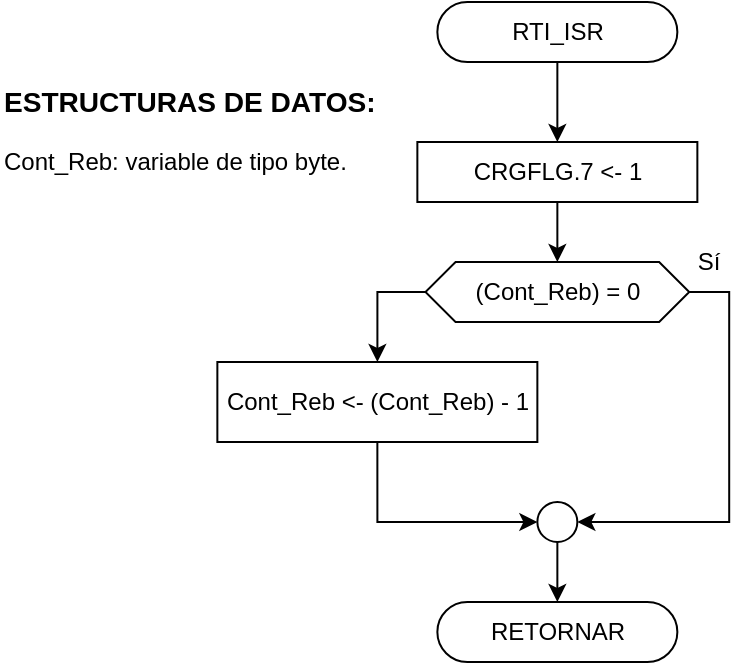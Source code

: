 <mxfile version="13.3.8" type="device"><diagram id="C5RBs43oDa-KdzZeNtuy" name="Page-1"><mxGraphModel dx="509" dy="565" grid="1" gridSize="10" guides="1" tooltips="1" connect="1" arrows="1" fold="1" page="1" pageScale="1" pageWidth="827" pageHeight="1169" math="0" shadow="0"><root><mxCell id="WIyWlLk6GJQsqaUBKTNV-0"/><mxCell id="WIyWlLk6GJQsqaUBKTNV-1" parent="WIyWlLk6GJQsqaUBKTNV-0"/><mxCell id="AvDR-9Zfv_j_PqzCw5Jo-19" style="edgeStyle=orthogonalEdgeStyle;rounded=0;orthogonalLoop=1;jettySize=auto;html=1;exitX=0.5;exitY=1;exitDx=0;exitDy=0;entryX=0.5;entryY=0;entryDx=0;entryDy=0;" parent="WIyWlLk6GJQsqaUBKTNV-1" source="AvDR-9Zfv_j_PqzCw5Jo-1" target="AvDR-9Zfv_j_PqzCw5Jo-17" edge="1"><mxGeometry relative="1" as="geometry"/></mxCell><mxCell id="AvDR-9Zfv_j_PqzCw5Jo-1" value="RTI_ISR" style="rounded=1;whiteSpace=wrap;html=1;fontSize=12;glass=0;strokeWidth=1;shadow=0;arcSize=50;" parent="WIyWlLk6GJQsqaUBKTNV-1" vertex="1"><mxGeometry x="238.68" y="40" width="120" height="30" as="geometry"/></mxCell><mxCell id="AvDR-9Zfv_j_PqzCw5Jo-12" style="edgeStyle=orthogonalEdgeStyle;rounded=0;orthogonalLoop=1;jettySize=auto;html=1;exitX=0.5;exitY=1;exitDx=0;exitDy=0;entryX=0;entryY=0.5;entryDx=0;entryDy=0;" parent="WIyWlLk6GJQsqaUBKTNV-1" source="AvDR-9Zfv_j_PqzCw5Jo-2" target="AvDR-9Zfv_j_PqzCw5Jo-8" edge="1"><mxGeometry relative="1" as="geometry"/></mxCell><mxCell id="AvDR-9Zfv_j_PqzCw5Jo-2" value="Cont_Reb &amp;lt;- (Cont_Reb) - 1&lt;span&gt;&lt;br&gt;&lt;/span&gt;" style="rounded=0;whiteSpace=wrap;html=1;" parent="WIyWlLk6GJQsqaUBKTNV-1" vertex="1"><mxGeometry x="128.68" y="220" width="160" height="40" as="geometry"/></mxCell><mxCell id="AvDR-9Zfv_j_PqzCw5Jo-7" style="edgeStyle=orthogonalEdgeStyle;rounded=0;orthogonalLoop=1;jettySize=auto;html=1;exitX=0;exitY=0.5;exitDx=0;exitDy=0;" parent="WIyWlLk6GJQsqaUBKTNV-1" source="AvDR-9Zfv_j_PqzCw5Jo-3" target="AvDR-9Zfv_j_PqzCw5Jo-2" edge="1"><mxGeometry relative="1" as="geometry"/></mxCell><mxCell id="AvDR-9Zfv_j_PqzCw5Jo-13" style="edgeStyle=orthogonalEdgeStyle;rounded=0;orthogonalLoop=1;jettySize=auto;html=1;exitX=1;exitY=0.5;exitDx=0;exitDy=0;entryX=1;entryY=0.5;entryDx=0;entryDy=0;" parent="WIyWlLk6GJQsqaUBKTNV-1" source="AvDR-9Zfv_j_PqzCw5Jo-3" target="AvDR-9Zfv_j_PqzCw5Jo-8" edge="1"><mxGeometry relative="1" as="geometry"/></mxCell><mxCell id="AvDR-9Zfv_j_PqzCw5Jo-3" value="(Cont_Reb) = 0" style="shape=hexagon;perimeter=hexagonPerimeter2;whiteSpace=wrap;html=1;size=0.114;" parent="WIyWlLk6GJQsqaUBKTNV-1" vertex="1"><mxGeometry x="232.74" y="170" width="131.88" height="30" as="geometry"/></mxCell><mxCell id="AvDR-9Zfv_j_PqzCw5Jo-5" value="RETORNAR" style="rounded=1;whiteSpace=wrap;html=1;fontSize=12;glass=0;strokeWidth=1;shadow=0;arcSize=50;" parent="WIyWlLk6GJQsqaUBKTNV-1" vertex="1"><mxGeometry x="238.68" y="340" width="120" height="30" as="geometry"/></mxCell><mxCell id="AvDR-9Zfv_j_PqzCw5Jo-9" style="edgeStyle=orthogonalEdgeStyle;rounded=0;orthogonalLoop=1;jettySize=auto;html=1;exitX=0.5;exitY=1;exitDx=0;exitDy=0;entryX=0.5;entryY=0;entryDx=0;entryDy=0;" parent="WIyWlLk6GJQsqaUBKTNV-1" source="AvDR-9Zfv_j_PqzCw5Jo-8" target="AvDR-9Zfv_j_PqzCw5Jo-5" edge="1"><mxGeometry relative="1" as="geometry"/></mxCell><mxCell id="AvDR-9Zfv_j_PqzCw5Jo-8" value="" style="ellipse;whiteSpace=wrap;html=1;aspect=fixed;" parent="WIyWlLk6GJQsqaUBKTNV-1" vertex="1"><mxGeometry x="288.68" y="290" width="20" height="20" as="geometry"/></mxCell><mxCell id="AvDR-9Zfv_j_PqzCw5Jo-15" value="Sí" style="text;html=1;align=center;verticalAlign=middle;resizable=0;points=[];autosize=1;" parent="WIyWlLk6GJQsqaUBKTNV-1" vertex="1"><mxGeometry x="358.68" y="160" width="30" height="20" as="geometry"/></mxCell><mxCell id="AvDR-9Zfv_j_PqzCw5Jo-16" value="&lt;h3 style=&quot;text-align: center&quot;&gt;ESTRUCTURAS DE DATOS:&lt;/h3&gt;&lt;p&gt;Cont_Reb: variable de tipo byte.&lt;/p&gt;&lt;p&gt;&lt;/p&gt;" style="text;html=1;strokeColor=none;fillColor=none;align=left;verticalAlign=middle;whiteSpace=wrap;rounded=0;" parent="WIyWlLk6GJQsqaUBKTNV-1" vertex="1"><mxGeometry x="20" y="60" width="268.68" height="85" as="geometry"/></mxCell><mxCell id="AvDR-9Zfv_j_PqzCw5Jo-20" style="edgeStyle=orthogonalEdgeStyle;rounded=0;orthogonalLoop=1;jettySize=auto;html=1;exitX=0.5;exitY=1;exitDx=0;exitDy=0;entryX=0.5;entryY=0;entryDx=0;entryDy=0;" parent="WIyWlLk6GJQsqaUBKTNV-1" source="AvDR-9Zfv_j_PqzCw5Jo-17" target="AvDR-9Zfv_j_PqzCw5Jo-3" edge="1"><mxGeometry relative="1" as="geometry"/></mxCell><mxCell id="AvDR-9Zfv_j_PqzCw5Jo-17" value="&lt;span&gt;CRGFLG.7 &amp;lt;- 1&lt;br&gt;&lt;/span&gt;" style="rounded=0;whiteSpace=wrap;html=1;" parent="WIyWlLk6GJQsqaUBKTNV-1" vertex="1"><mxGeometry x="228.68" y="110" width="140" height="30" as="geometry"/></mxCell></root></mxGraphModel></diagram></mxfile>